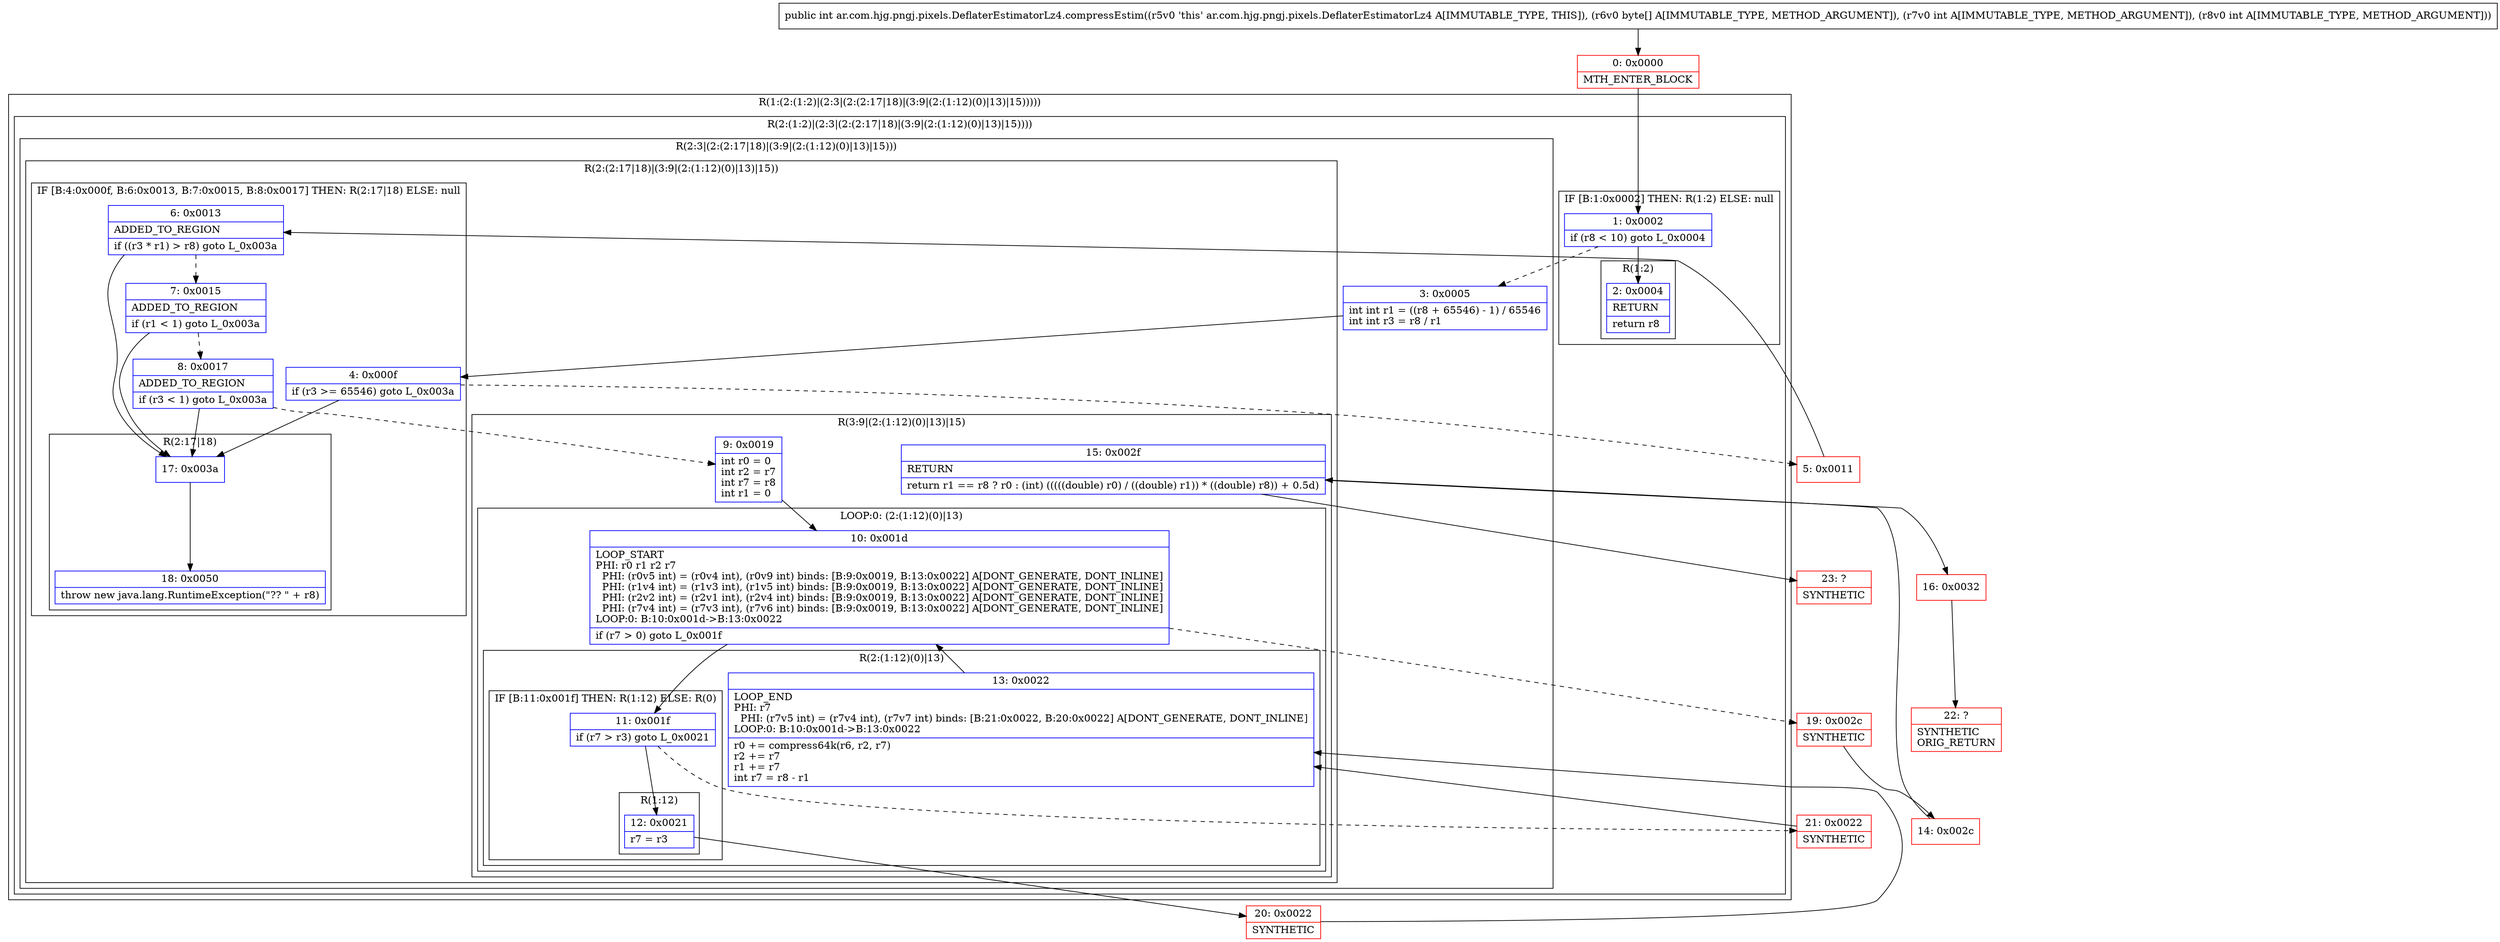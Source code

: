 digraph "CFG forar.com.hjg.pngj.pixels.DeflaterEstimatorLz4.compressEstim([BII)I" {
subgraph cluster_Region_1233530708 {
label = "R(1:(2:(1:2)|(2:3|(2:(2:17|18)|(3:9|(2:(1:12)(0)|13)|15)))))";
node [shape=record,color=blue];
subgraph cluster_Region_598354657 {
label = "R(2:(1:2)|(2:3|(2:(2:17|18)|(3:9|(2:(1:12)(0)|13)|15))))";
node [shape=record,color=blue];
subgraph cluster_IfRegion_685306778 {
label = "IF [B:1:0x0002] THEN: R(1:2) ELSE: null";
node [shape=record,color=blue];
Node_1 [shape=record,label="{1\:\ 0x0002|if (r8 \< 10) goto L_0x0004\l}"];
subgraph cluster_Region_513948931 {
label = "R(1:2)";
node [shape=record,color=blue];
Node_2 [shape=record,label="{2\:\ 0x0004|RETURN\l|return r8\l}"];
}
}
subgraph cluster_Region_1593366505 {
label = "R(2:3|(2:(2:17|18)|(3:9|(2:(1:12)(0)|13)|15)))";
node [shape=record,color=blue];
Node_3 [shape=record,label="{3\:\ 0x0005|int int r1 = ((r8 + 65546) \- 1) \/ 65546\lint int r3 = r8 \/ r1\l}"];
subgraph cluster_Region_1722174732 {
label = "R(2:(2:17|18)|(3:9|(2:(1:12)(0)|13)|15))";
node [shape=record,color=blue];
subgraph cluster_IfRegion_164425998 {
label = "IF [B:4:0x000f, B:6:0x0013, B:7:0x0015, B:8:0x0017] THEN: R(2:17|18) ELSE: null";
node [shape=record,color=blue];
Node_4 [shape=record,label="{4\:\ 0x000f|if (r3 \>= 65546) goto L_0x003a\l}"];
Node_6 [shape=record,label="{6\:\ 0x0013|ADDED_TO_REGION\l|if ((r3 * r1) \> r8) goto L_0x003a\l}"];
Node_7 [shape=record,label="{7\:\ 0x0015|ADDED_TO_REGION\l|if (r1 \< 1) goto L_0x003a\l}"];
Node_8 [shape=record,label="{8\:\ 0x0017|ADDED_TO_REGION\l|if (r3 \< 1) goto L_0x003a\l}"];
subgraph cluster_Region_346656283 {
label = "R(2:17|18)";
node [shape=record,color=blue];
Node_17 [shape=record,label="{17\:\ 0x003a}"];
Node_18 [shape=record,label="{18\:\ 0x0050|throw new java.lang.RuntimeException(\"?? \" + r8)\l}"];
}
}
subgraph cluster_Region_381350069 {
label = "R(3:9|(2:(1:12)(0)|13)|15)";
node [shape=record,color=blue];
Node_9 [shape=record,label="{9\:\ 0x0019|int r0 = 0\lint r2 = r7\lint r7 = r8\lint r1 = 0\l}"];
subgraph cluster_LoopRegion_107522653 {
label = "LOOP:0: (2:(1:12)(0)|13)";
node [shape=record,color=blue];
Node_10 [shape=record,label="{10\:\ 0x001d|LOOP_START\lPHI: r0 r1 r2 r7 \l  PHI: (r0v5 int) = (r0v4 int), (r0v9 int) binds: [B:9:0x0019, B:13:0x0022] A[DONT_GENERATE, DONT_INLINE]\l  PHI: (r1v4 int) = (r1v3 int), (r1v5 int) binds: [B:9:0x0019, B:13:0x0022] A[DONT_GENERATE, DONT_INLINE]\l  PHI: (r2v2 int) = (r2v1 int), (r2v4 int) binds: [B:9:0x0019, B:13:0x0022] A[DONT_GENERATE, DONT_INLINE]\l  PHI: (r7v4 int) = (r7v3 int), (r7v6 int) binds: [B:9:0x0019, B:13:0x0022] A[DONT_GENERATE, DONT_INLINE]\lLOOP:0: B:10:0x001d\-\>B:13:0x0022\l|if (r7 \> 0) goto L_0x001f\l}"];
subgraph cluster_Region_2022713325 {
label = "R(2:(1:12)(0)|13)";
node [shape=record,color=blue];
subgraph cluster_IfRegion_1193747510 {
label = "IF [B:11:0x001f] THEN: R(1:12) ELSE: R(0)";
node [shape=record,color=blue];
Node_11 [shape=record,label="{11\:\ 0x001f|if (r7 \> r3) goto L_0x0021\l}"];
subgraph cluster_Region_249903391 {
label = "R(1:12)";
node [shape=record,color=blue];
Node_12 [shape=record,label="{12\:\ 0x0021|r7 = r3\l}"];
}
subgraph cluster_Region_2063788855 {
label = "R(0)";
node [shape=record,color=blue];
}
}
Node_13 [shape=record,label="{13\:\ 0x0022|LOOP_END\lPHI: r7 \l  PHI: (r7v5 int) = (r7v4 int), (r7v7 int) binds: [B:21:0x0022, B:20:0x0022] A[DONT_GENERATE, DONT_INLINE]\lLOOP:0: B:10:0x001d\-\>B:13:0x0022\l|r0 += compress64k(r6, r2, r7)\lr2 += r7\lr1 += r7\lint r7 = r8 \- r1\l}"];
}
}
Node_15 [shape=record,label="{15\:\ 0x002f|RETURN\l|return r1 == r8 ? r0 : (int) (((((double) r0) \/ ((double) r1)) * ((double) r8)) + 0.5d)\l}"];
}
}
}
}
}
Node_0 [shape=record,color=red,label="{0\:\ 0x0000|MTH_ENTER_BLOCK\l}"];
Node_5 [shape=record,color=red,label="{5\:\ 0x0011}"];
Node_14 [shape=record,color=red,label="{14\:\ 0x002c}"];
Node_16 [shape=record,color=red,label="{16\:\ 0x0032}"];
Node_19 [shape=record,color=red,label="{19\:\ 0x002c|SYNTHETIC\l}"];
Node_20 [shape=record,color=red,label="{20\:\ 0x0022|SYNTHETIC\l}"];
Node_21 [shape=record,color=red,label="{21\:\ 0x0022|SYNTHETIC\l}"];
Node_22 [shape=record,color=red,label="{22\:\ ?|SYNTHETIC\lORIG_RETURN\l}"];
Node_23 [shape=record,color=red,label="{23\:\ ?|SYNTHETIC\l}"];
MethodNode[shape=record,label="{public int ar.com.hjg.pngj.pixels.DeflaterEstimatorLz4.compressEstim((r5v0 'this' ar.com.hjg.pngj.pixels.DeflaterEstimatorLz4 A[IMMUTABLE_TYPE, THIS]), (r6v0 byte[] A[IMMUTABLE_TYPE, METHOD_ARGUMENT]), (r7v0 int A[IMMUTABLE_TYPE, METHOD_ARGUMENT]), (r8v0 int A[IMMUTABLE_TYPE, METHOD_ARGUMENT])) }"];
MethodNode -> Node_0;
Node_1 -> Node_2;
Node_1 -> Node_3[style=dashed];
Node_3 -> Node_4;
Node_4 -> Node_5[style=dashed];
Node_4 -> Node_17;
Node_6 -> Node_7[style=dashed];
Node_6 -> Node_17;
Node_7 -> Node_8[style=dashed];
Node_7 -> Node_17;
Node_8 -> Node_9[style=dashed];
Node_8 -> Node_17;
Node_17 -> Node_18;
Node_9 -> Node_10;
Node_10 -> Node_11;
Node_10 -> Node_19[style=dashed];
Node_11 -> Node_12;
Node_11 -> Node_21[style=dashed];
Node_12 -> Node_20;
Node_13 -> Node_10;
Node_15 -> Node_16;
Node_15 -> Node_23;
Node_0 -> Node_1;
Node_5 -> Node_6;
Node_14 -> Node_15;
Node_16 -> Node_22;
Node_19 -> Node_14;
Node_20 -> Node_13;
Node_21 -> Node_13;
}

